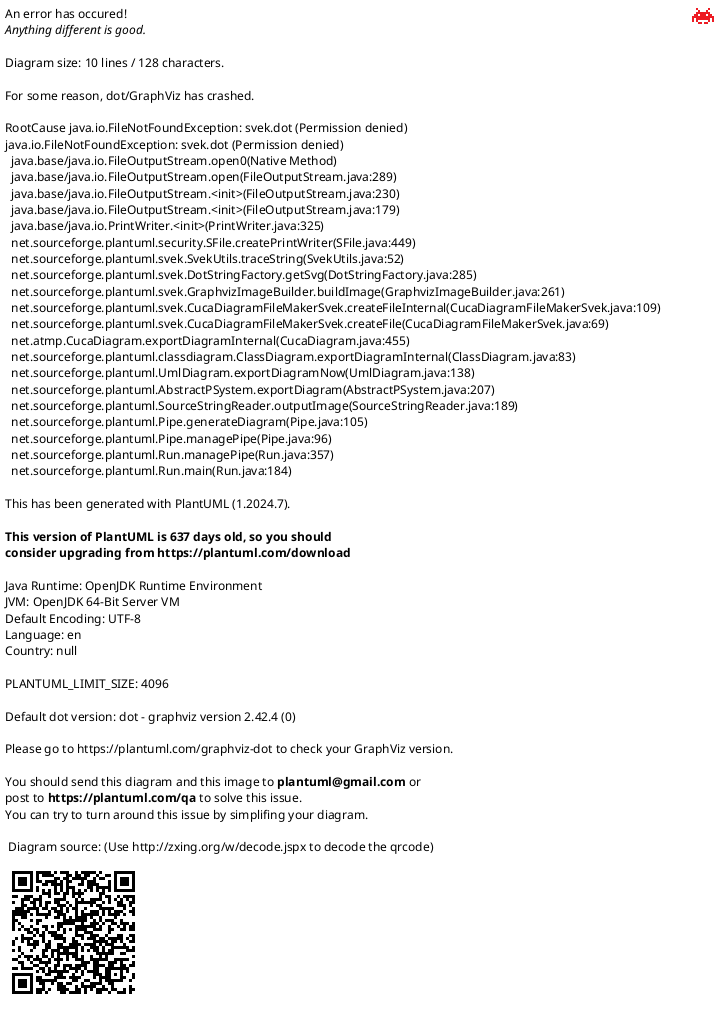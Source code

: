 {
  "sha1": "dc2vmlsudt7tc6oduapdoiq52gpyijj",
  "insertion": {
    "when": "2024-06-01T09:03:02.788Z",
    "url": "https://github.com/plantuml/plantuml/issues/307",
    "user": "plantuml@gmail.com"
  }
}
@startuml
!pragma svek_trace on
object London

map CapitalCity {
 UK *-> London
 USA => Washington
 Germany => Berlin
}
@enduml
